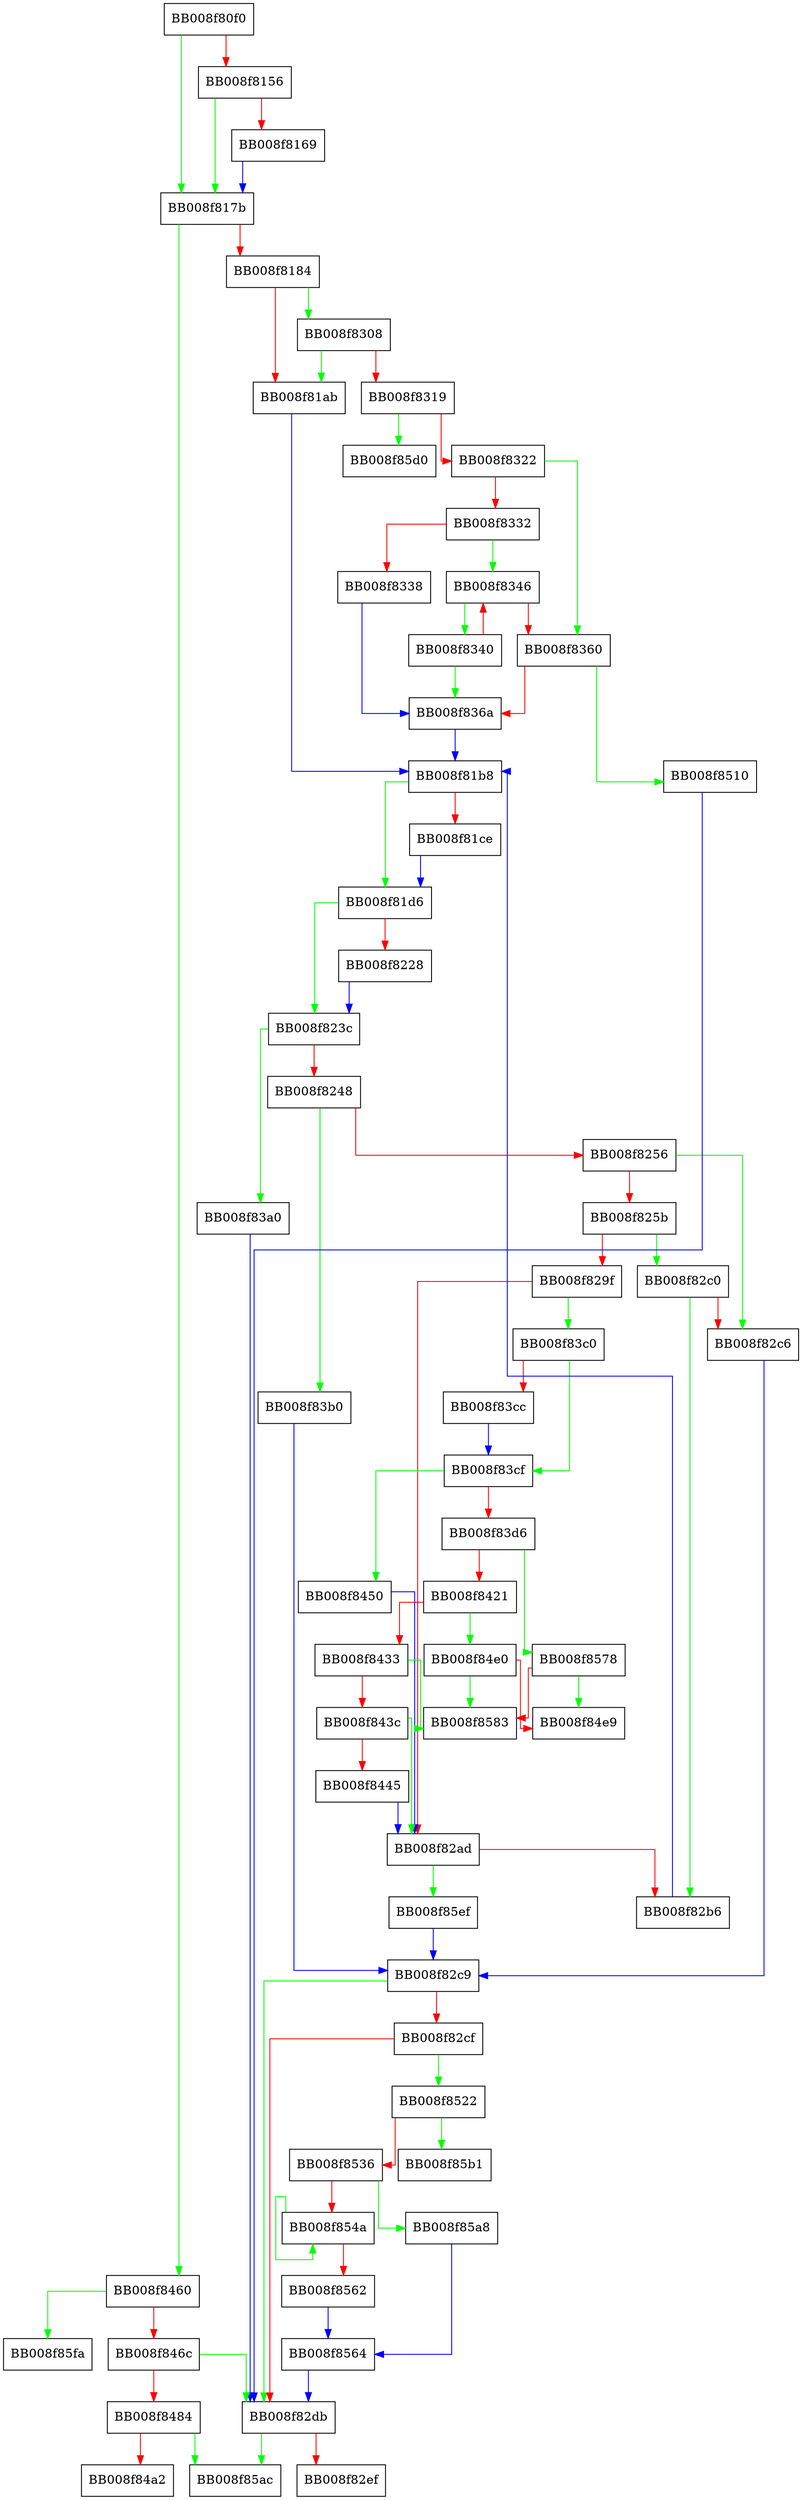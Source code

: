 digraph __gconv_transform_internal_ucs4le {
  node [shape="box"];
  graph [splines=ortho];
  BB008f80f0 -> BB008f817b [color="green"];
  BB008f80f0 -> BB008f8156 [color="red"];
  BB008f8156 -> BB008f817b [color="green"];
  BB008f8156 -> BB008f8169 [color="red"];
  BB008f8169 -> BB008f817b [color="blue"];
  BB008f817b -> BB008f8460 [color="green"];
  BB008f817b -> BB008f8184 [color="red"];
  BB008f8184 -> BB008f8308 [color="green"];
  BB008f8184 -> BB008f81ab [color="red"];
  BB008f81ab -> BB008f81b8 [color="blue"];
  BB008f81b8 -> BB008f81d6 [color="green"];
  BB008f81b8 -> BB008f81ce [color="red"];
  BB008f81ce -> BB008f81d6 [color="blue"];
  BB008f81d6 -> BB008f823c [color="green"];
  BB008f81d6 -> BB008f8228 [color="red"];
  BB008f8228 -> BB008f823c [color="blue"];
  BB008f823c -> BB008f83a0 [color="green"];
  BB008f823c -> BB008f8248 [color="red"];
  BB008f8248 -> BB008f83b0 [color="green"];
  BB008f8248 -> BB008f8256 [color="red"];
  BB008f8256 -> BB008f82c6 [color="green"];
  BB008f8256 -> BB008f825b [color="red"];
  BB008f825b -> BB008f82c0 [color="green"];
  BB008f825b -> BB008f829f [color="red"];
  BB008f829f -> BB008f83c0 [color="green"];
  BB008f829f -> BB008f82ad [color="red"];
  BB008f82ad -> BB008f85ef [color="green"];
  BB008f82ad -> BB008f82b6 [color="red"];
  BB008f82b6 -> BB008f81b8 [color="blue"];
  BB008f82c0 -> BB008f82b6 [color="green"];
  BB008f82c0 -> BB008f82c6 [color="red"];
  BB008f82c6 -> BB008f82c9 [color="blue"];
  BB008f82c9 -> BB008f82db [color="green"];
  BB008f82c9 -> BB008f82cf [color="red"];
  BB008f82cf -> BB008f8522 [color="green"];
  BB008f82cf -> BB008f82db [color="red"];
  BB008f82db -> BB008f85ac [color="green"];
  BB008f82db -> BB008f82ef [color="red"];
  BB008f8308 -> BB008f81ab [color="green"];
  BB008f8308 -> BB008f8319 [color="red"];
  BB008f8319 -> BB008f85d0 [color="green"];
  BB008f8319 -> BB008f8322 [color="red"];
  BB008f8322 -> BB008f8360 [color="green"];
  BB008f8322 -> BB008f8332 [color="red"];
  BB008f8332 -> BB008f8346 [color="green"];
  BB008f8332 -> BB008f8338 [color="red"];
  BB008f8338 -> BB008f836a [color="blue"];
  BB008f8340 -> BB008f836a [color="green"];
  BB008f8340 -> BB008f8346 [color="red"];
  BB008f8346 -> BB008f8340 [color="green"];
  BB008f8346 -> BB008f8360 [color="red"];
  BB008f8360 -> BB008f8510 [color="green"];
  BB008f8360 -> BB008f836a [color="red"];
  BB008f836a -> BB008f81b8 [color="blue"];
  BB008f83a0 -> BB008f82db [color="blue"];
  BB008f83b0 -> BB008f82c9 [color="blue"];
  BB008f83c0 -> BB008f83cf [color="green"];
  BB008f83c0 -> BB008f83cc [color="red"];
  BB008f83cc -> BB008f83cf [color="blue"];
  BB008f83cf -> BB008f8450 [color="green"];
  BB008f83cf -> BB008f83d6 [color="red"];
  BB008f83d6 -> BB008f8578 [color="green"];
  BB008f83d6 -> BB008f8421 [color="red"];
  BB008f8421 -> BB008f84e0 [color="green"];
  BB008f8421 -> BB008f8433 [color="red"];
  BB008f8433 -> BB008f8583 [color="green"];
  BB008f8433 -> BB008f843c [color="red"];
  BB008f843c -> BB008f82ad [color="green"];
  BB008f843c -> BB008f8445 [color="red"];
  BB008f8445 -> BB008f82ad [color="blue"];
  BB008f8450 -> BB008f82ad [color="blue"];
  BB008f8460 -> BB008f85fa [color="green"];
  BB008f8460 -> BB008f846c [color="red"];
  BB008f846c -> BB008f82db [color="green"];
  BB008f846c -> BB008f8484 [color="red"];
  BB008f8484 -> BB008f85ac [color="green"];
  BB008f8484 -> BB008f84a2 [color="red"];
  BB008f84e0 -> BB008f8583 [color="green"];
  BB008f84e0 -> BB008f84e9 [color="red"];
  BB008f8510 -> BB008f82db [color="blue"];
  BB008f8522 -> BB008f85b1 [color="green"];
  BB008f8522 -> BB008f8536 [color="red"];
  BB008f8536 -> BB008f85a8 [color="green"];
  BB008f8536 -> BB008f854a [color="red"];
  BB008f854a -> BB008f854a [color="green"];
  BB008f854a -> BB008f8562 [color="red"];
  BB008f8562 -> BB008f8564 [color="blue"];
  BB008f8564 -> BB008f82db [color="blue"];
  BB008f8578 -> BB008f84e9 [color="green"];
  BB008f8578 -> BB008f8583 [color="red"];
  BB008f85a8 -> BB008f8564 [color="blue"];
  BB008f85ef -> BB008f82c9 [color="blue"];
}